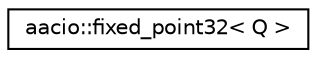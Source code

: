 digraph "Graphical Class Hierarchy"
{
  edge [fontname="Helvetica",fontsize="10",labelfontname="Helvetica",labelfontsize="10"];
  node [fontname="Helvetica",fontsize="10",shape=record];
  rankdir="LR";
  Node0 [label="aacio::fixed_point32\< Q \>",height=0.2,width=0.4,color="black", fillcolor="white", style="filled",URL="$structaacio_1_1fixed__point32.html",tooltip="32 bits representation of Fixed Point class. "];
}
